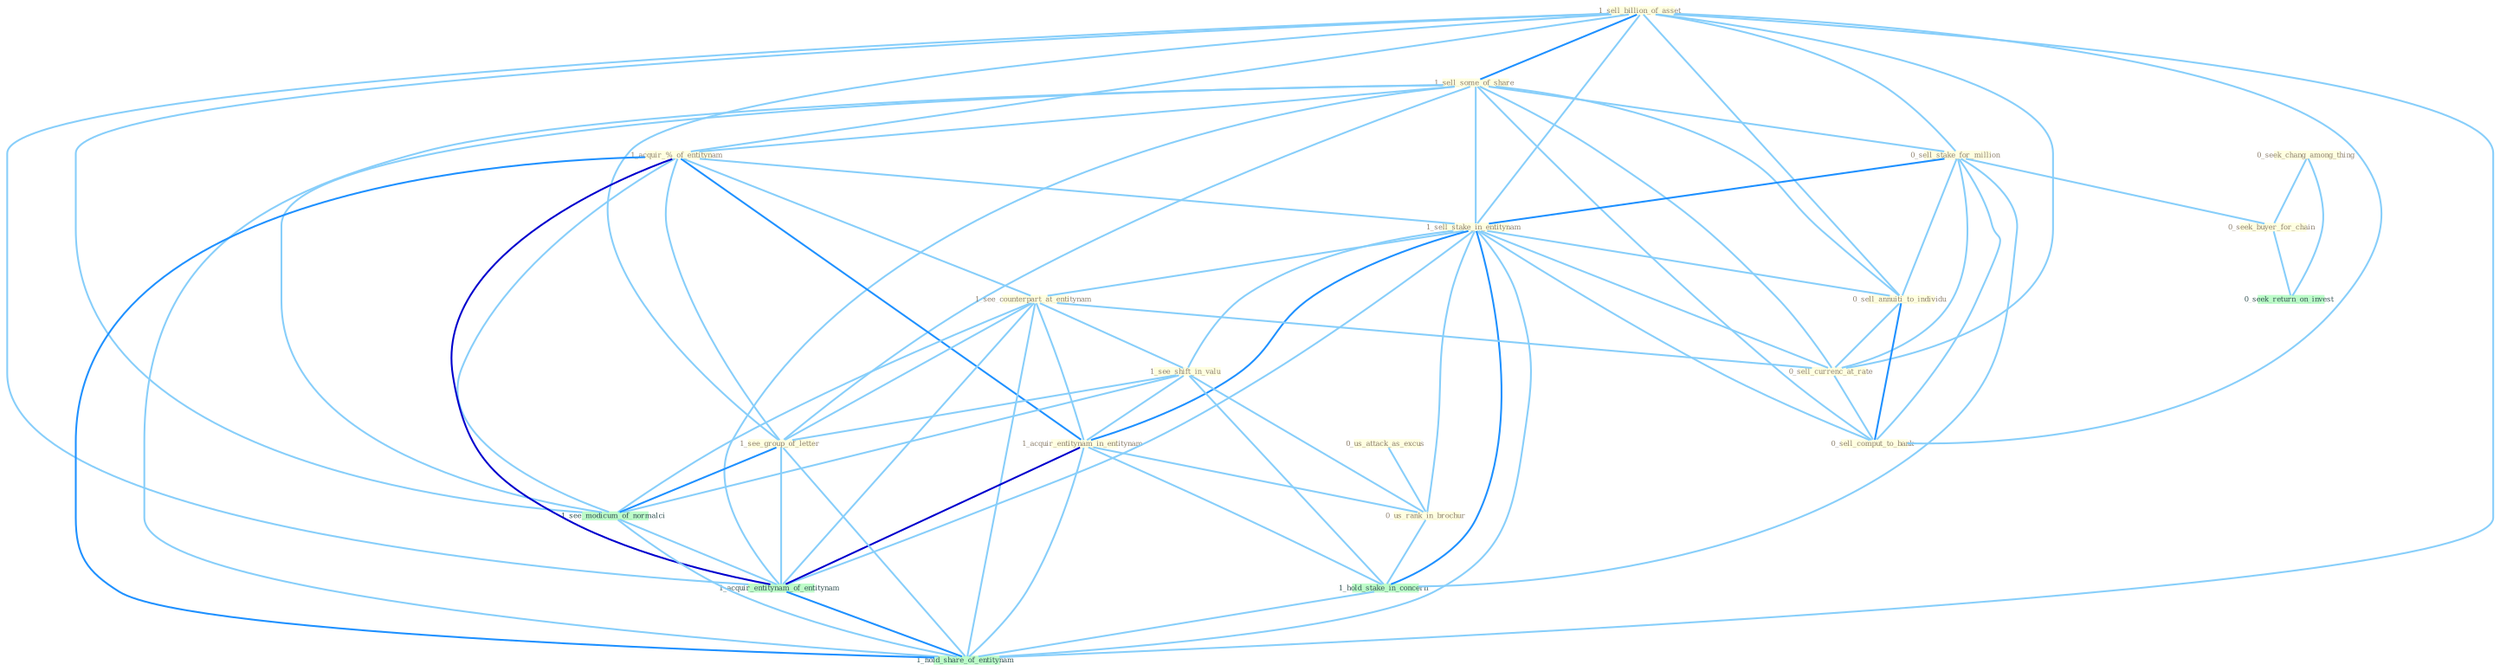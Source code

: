 Graph G{ 
    node
    [shape=polygon,style=filled,width=.5,height=.06,color="#BDFCC9",fixedsize=true,fontsize=4,
    fontcolor="#2f4f4f"];
    {node
    [color="#ffffe0", fontcolor="#8b7d6b"] "1_sell_billion_of_asset " "1_sell_some_of_share " "0_sell_stake_for_million " "1_acquir_%_of_entitynam " "0_us_attack_as_excus " "1_sell_stake_in_entitynam " "0_sell_annuiti_to_individu " "0_seek_chang_among_thing " "1_see_counterpart_at_entitynam " "1_see_shift_in_valu " "0_seek_buyer_for_chain " "0_sell_currenc_at_rate " "1_acquir_entitynam_in_entitynam " "1_see_group_of_letter " "0_us_rank_in_brochur " "0_sell_comput_to_bank "}
{node [color="#fff0f5", fontcolor="#b22222"]}
edge [color="#B0E2FF"];

	"1_sell_billion_of_asset " -- "1_sell_some_of_share " [w="2", color="#1e90ff" , len=0.8];
	"1_sell_billion_of_asset " -- "0_sell_stake_for_million " [w="1", color="#87cefa" ];
	"1_sell_billion_of_asset " -- "1_acquir_%_of_entitynam " [w="1", color="#87cefa" ];
	"1_sell_billion_of_asset " -- "1_sell_stake_in_entitynam " [w="1", color="#87cefa" ];
	"1_sell_billion_of_asset " -- "0_sell_annuiti_to_individu " [w="1", color="#87cefa" ];
	"1_sell_billion_of_asset " -- "0_sell_currenc_at_rate " [w="1", color="#87cefa" ];
	"1_sell_billion_of_asset " -- "1_see_group_of_letter " [w="1", color="#87cefa" ];
	"1_sell_billion_of_asset " -- "0_sell_comput_to_bank " [w="1", color="#87cefa" ];
	"1_sell_billion_of_asset " -- "1_see_modicum_of_normalci " [w="1", color="#87cefa" ];
	"1_sell_billion_of_asset " -- "1_acquir_entitynam_of_entitynam " [w="1", color="#87cefa" ];
	"1_sell_billion_of_asset " -- "1_hold_share_of_entitynam " [w="1", color="#87cefa" ];
	"1_sell_some_of_share " -- "0_sell_stake_for_million " [w="1", color="#87cefa" ];
	"1_sell_some_of_share " -- "1_acquir_%_of_entitynam " [w="1", color="#87cefa" ];
	"1_sell_some_of_share " -- "1_sell_stake_in_entitynam " [w="1", color="#87cefa" ];
	"1_sell_some_of_share " -- "0_sell_annuiti_to_individu " [w="1", color="#87cefa" ];
	"1_sell_some_of_share " -- "0_sell_currenc_at_rate " [w="1", color="#87cefa" ];
	"1_sell_some_of_share " -- "1_see_group_of_letter " [w="1", color="#87cefa" ];
	"1_sell_some_of_share " -- "0_sell_comput_to_bank " [w="1", color="#87cefa" ];
	"1_sell_some_of_share " -- "1_see_modicum_of_normalci " [w="1", color="#87cefa" ];
	"1_sell_some_of_share " -- "1_acquir_entitynam_of_entitynam " [w="1", color="#87cefa" ];
	"1_sell_some_of_share " -- "1_hold_share_of_entitynam " [w="1", color="#87cefa" ];
	"0_sell_stake_for_million " -- "1_sell_stake_in_entitynam " [w="2", color="#1e90ff" , len=0.8];
	"0_sell_stake_for_million " -- "0_sell_annuiti_to_individu " [w="1", color="#87cefa" ];
	"0_sell_stake_for_million " -- "0_seek_buyer_for_chain " [w="1", color="#87cefa" ];
	"0_sell_stake_for_million " -- "0_sell_currenc_at_rate " [w="1", color="#87cefa" ];
	"0_sell_stake_for_million " -- "0_sell_comput_to_bank " [w="1", color="#87cefa" ];
	"0_sell_stake_for_million " -- "1_hold_stake_in_concern " [w="1", color="#87cefa" ];
	"1_acquir_%_of_entitynam " -- "1_sell_stake_in_entitynam " [w="1", color="#87cefa" ];
	"1_acquir_%_of_entitynam " -- "1_see_counterpart_at_entitynam " [w="1", color="#87cefa" ];
	"1_acquir_%_of_entitynam " -- "1_acquir_entitynam_in_entitynam " [w="2", color="#1e90ff" , len=0.8];
	"1_acquir_%_of_entitynam " -- "1_see_group_of_letter " [w="1", color="#87cefa" ];
	"1_acquir_%_of_entitynam " -- "1_see_modicum_of_normalci " [w="1", color="#87cefa" ];
	"1_acquir_%_of_entitynam " -- "1_acquir_entitynam_of_entitynam " [w="3", color="#0000cd" , len=0.6];
	"1_acquir_%_of_entitynam " -- "1_hold_share_of_entitynam " [w="2", color="#1e90ff" , len=0.8];
	"0_us_attack_as_excus " -- "0_us_rank_in_brochur " [w="1", color="#87cefa" ];
	"1_sell_stake_in_entitynam " -- "0_sell_annuiti_to_individu " [w="1", color="#87cefa" ];
	"1_sell_stake_in_entitynam " -- "1_see_counterpart_at_entitynam " [w="1", color="#87cefa" ];
	"1_sell_stake_in_entitynam " -- "1_see_shift_in_valu " [w="1", color="#87cefa" ];
	"1_sell_stake_in_entitynam " -- "0_sell_currenc_at_rate " [w="1", color="#87cefa" ];
	"1_sell_stake_in_entitynam " -- "1_acquir_entitynam_in_entitynam " [w="2", color="#1e90ff" , len=0.8];
	"1_sell_stake_in_entitynam " -- "0_us_rank_in_brochur " [w="1", color="#87cefa" ];
	"1_sell_stake_in_entitynam " -- "0_sell_comput_to_bank " [w="1", color="#87cefa" ];
	"1_sell_stake_in_entitynam " -- "1_hold_stake_in_concern " [w="2", color="#1e90ff" , len=0.8];
	"1_sell_stake_in_entitynam " -- "1_acquir_entitynam_of_entitynam " [w="1", color="#87cefa" ];
	"1_sell_stake_in_entitynam " -- "1_hold_share_of_entitynam " [w="1", color="#87cefa" ];
	"0_sell_annuiti_to_individu " -- "0_sell_currenc_at_rate " [w="1", color="#87cefa" ];
	"0_sell_annuiti_to_individu " -- "0_sell_comput_to_bank " [w="2", color="#1e90ff" , len=0.8];
	"0_seek_chang_among_thing " -- "0_seek_buyer_for_chain " [w="1", color="#87cefa" ];
	"0_seek_chang_among_thing " -- "0_seek_return_on_invest " [w="1", color="#87cefa" ];
	"1_see_counterpart_at_entitynam " -- "1_see_shift_in_valu " [w="1", color="#87cefa" ];
	"1_see_counterpart_at_entitynam " -- "0_sell_currenc_at_rate " [w="1", color="#87cefa" ];
	"1_see_counterpart_at_entitynam " -- "1_acquir_entitynam_in_entitynam " [w="1", color="#87cefa" ];
	"1_see_counterpart_at_entitynam " -- "1_see_group_of_letter " [w="1", color="#87cefa" ];
	"1_see_counterpart_at_entitynam " -- "1_see_modicum_of_normalci " [w="1", color="#87cefa" ];
	"1_see_counterpart_at_entitynam " -- "1_acquir_entitynam_of_entitynam " [w="1", color="#87cefa" ];
	"1_see_counterpart_at_entitynam " -- "1_hold_share_of_entitynam " [w="1", color="#87cefa" ];
	"1_see_shift_in_valu " -- "1_acquir_entitynam_in_entitynam " [w="1", color="#87cefa" ];
	"1_see_shift_in_valu " -- "1_see_group_of_letter " [w="1", color="#87cefa" ];
	"1_see_shift_in_valu " -- "0_us_rank_in_brochur " [w="1", color="#87cefa" ];
	"1_see_shift_in_valu " -- "1_hold_stake_in_concern " [w="1", color="#87cefa" ];
	"1_see_shift_in_valu " -- "1_see_modicum_of_normalci " [w="1", color="#87cefa" ];
	"0_seek_buyer_for_chain " -- "0_seek_return_on_invest " [w="1", color="#87cefa" ];
	"0_sell_currenc_at_rate " -- "0_sell_comput_to_bank " [w="1", color="#87cefa" ];
	"1_acquir_entitynam_in_entitynam " -- "0_us_rank_in_brochur " [w="1", color="#87cefa" ];
	"1_acquir_entitynam_in_entitynam " -- "1_hold_stake_in_concern " [w="1", color="#87cefa" ];
	"1_acquir_entitynam_in_entitynam " -- "1_acquir_entitynam_of_entitynam " [w="3", color="#0000cd" , len=0.6];
	"1_acquir_entitynam_in_entitynam " -- "1_hold_share_of_entitynam " [w="1", color="#87cefa" ];
	"1_see_group_of_letter " -- "1_see_modicum_of_normalci " [w="2", color="#1e90ff" , len=0.8];
	"1_see_group_of_letter " -- "1_acquir_entitynam_of_entitynam " [w="1", color="#87cefa" ];
	"1_see_group_of_letter " -- "1_hold_share_of_entitynam " [w="1", color="#87cefa" ];
	"0_us_rank_in_brochur " -- "1_hold_stake_in_concern " [w="1", color="#87cefa" ];
	"1_hold_stake_in_concern " -- "1_hold_share_of_entitynam " [w="1", color="#87cefa" ];
	"1_see_modicum_of_normalci " -- "1_acquir_entitynam_of_entitynam " [w="1", color="#87cefa" ];
	"1_see_modicum_of_normalci " -- "1_hold_share_of_entitynam " [w="1", color="#87cefa" ];
	"1_acquir_entitynam_of_entitynam " -- "1_hold_share_of_entitynam " [w="2", color="#1e90ff" , len=0.8];
}